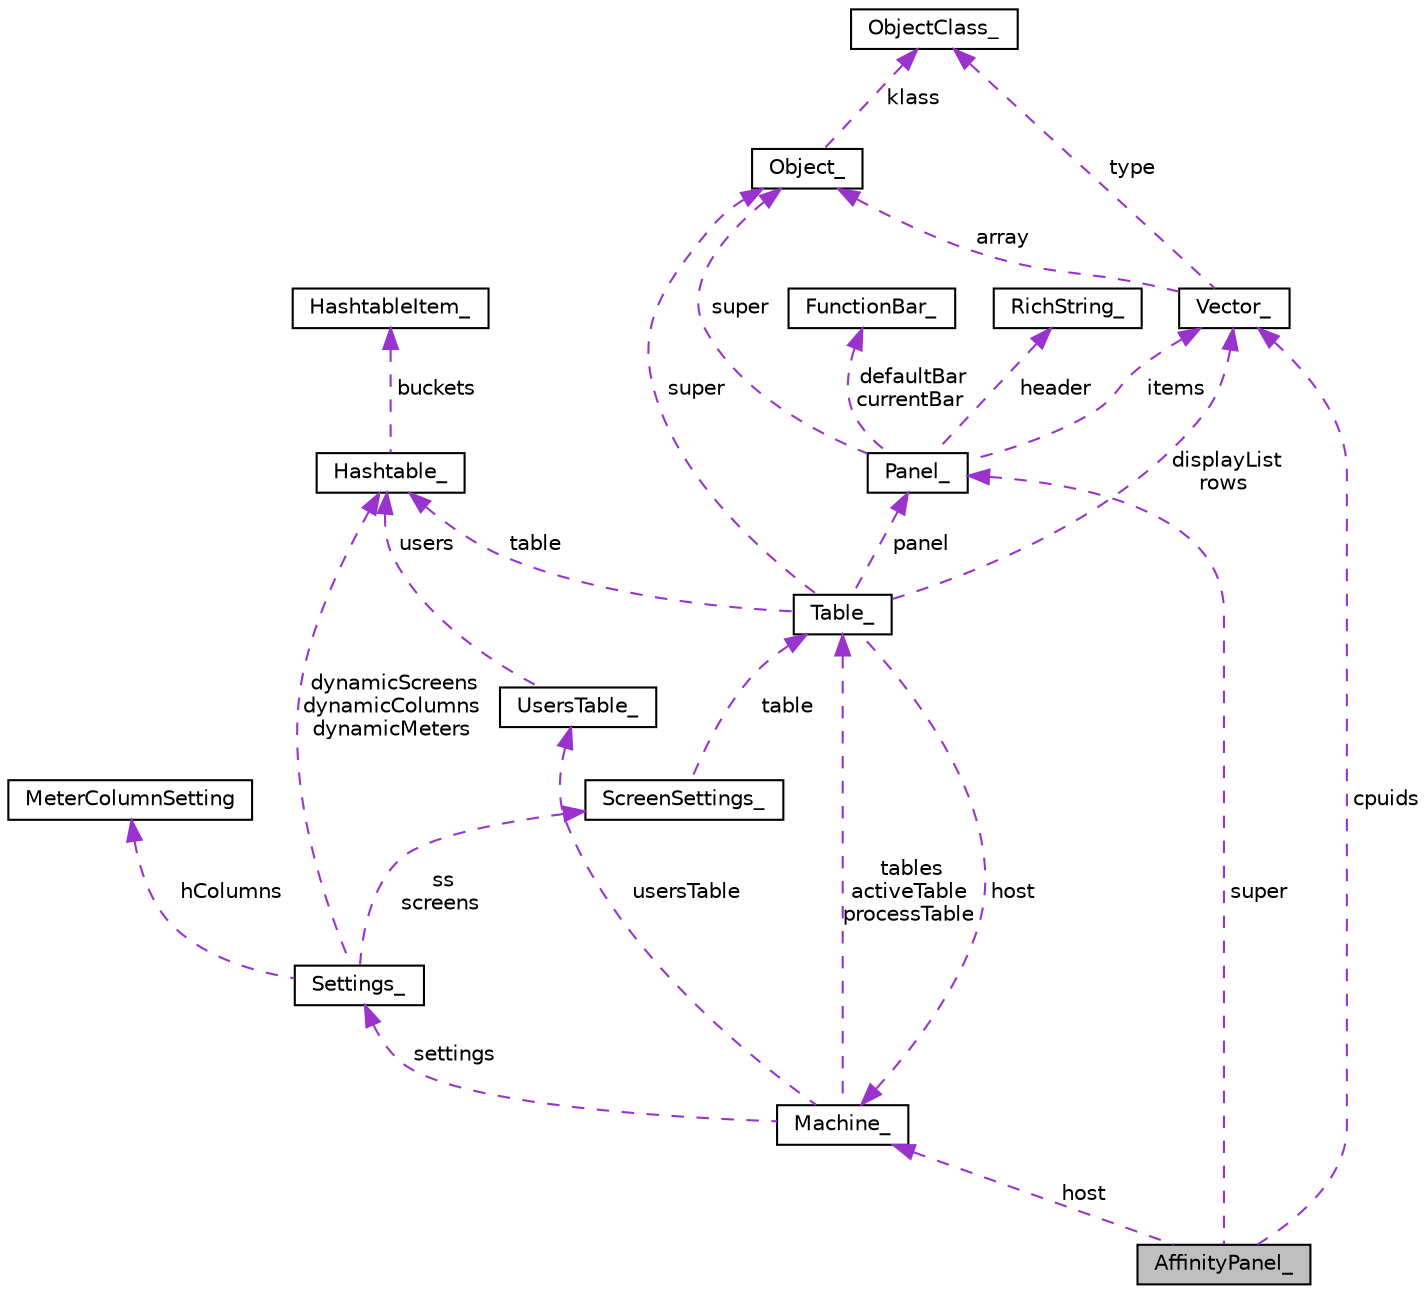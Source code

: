 digraph "AffinityPanel_"
{
  edge [fontname="Helvetica",fontsize="10",labelfontname="Helvetica",labelfontsize="10"];
  node [fontname="Helvetica",fontsize="10",shape=record];
  Node1 [label="AffinityPanel_",height=0.2,width=0.4,color="black", fillcolor="grey75", style="filled", fontcolor="black"];
  Node2 -> Node1 [dir="back",color="darkorchid3",fontsize="10",style="dashed",label=" cpuids" ,fontname="Helvetica"];
  Node2 [label="Vector_",height=0.2,width=0.4,color="black", fillcolor="white", style="filled",URL="$structVector__.html"];
  Node3 -> Node2 [dir="back",color="darkorchid3",fontsize="10",style="dashed",label=" type" ,fontname="Helvetica"];
  Node3 [label="ObjectClass_",height=0.2,width=0.4,color="black", fillcolor="white", style="filled",URL="$structObjectClass__.html"];
  Node4 -> Node2 [dir="back",color="darkorchid3",fontsize="10",style="dashed",label=" array" ,fontname="Helvetica"];
  Node4 [label="Object_",height=0.2,width=0.4,color="black", fillcolor="white", style="filled",URL="$structObject__.html"];
  Node3 -> Node4 [dir="back",color="darkorchid3",fontsize="10",style="dashed",label=" klass" ,fontname="Helvetica"];
  Node5 -> Node1 [dir="back",color="darkorchid3",fontsize="10",style="dashed",label=" host" ,fontname="Helvetica"];
  Node5 [label="Machine_",height=0.2,width=0.4,color="black", fillcolor="white", style="filled",URL="$structMachine__.html"];
  Node6 -> Node5 [dir="back",color="darkorchid3",fontsize="10",style="dashed",label=" tables\nactiveTable\nprocessTable" ,fontname="Helvetica"];
  Node6 [label="Table_",height=0.2,width=0.4,color="black", fillcolor="white", style="filled",URL="$structTable__.html"];
  Node2 -> Node6 [dir="back",color="darkorchid3",fontsize="10",style="dashed",label=" displayList\nrows" ,fontname="Helvetica"];
  Node5 -> Node6 [dir="back",color="darkorchid3",fontsize="10",style="dashed",label=" host" ,fontname="Helvetica"];
  Node7 -> Node6 [dir="back",color="darkorchid3",fontsize="10",style="dashed",label=" table" ,fontname="Helvetica"];
  Node7 [label="Hashtable_",height=0.2,width=0.4,color="black", fillcolor="white", style="filled",URL="$structHashtable__.html"];
  Node8 -> Node7 [dir="back",color="darkorchid3",fontsize="10",style="dashed",label=" buckets" ,fontname="Helvetica"];
  Node8 [label="HashtableItem_",height=0.2,width=0.4,color="black", fillcolor="white", style="filled",URL="$structHashtableItem__.html"];
  Node9 -> Node6 [dir="back",color="darkorchid3",fontsize="10",style="dashed",label=" panel" ,fontname="Helvetica"];
  Node9 [label="Panel_",height=0.2,width=0.4,color="black", fillcolor="white", style="filled",URL="$structPanel__.html"];
  Node2 -> Node9 [dir="back",color="darkorchid3",fontsize="10",style="dashed",label=" items" ,fontname="Helvetica"];
  Node10 -> Node9 [dir="back",color="darkorchid3",fontsize="10",style="dashed",label=" header" ,fontname="Helvetica"];
  Node10 [label="RichString_",height=0.2,width=0.4,color="black", fillcolor="white", style="filled",URL="$structRichString__.html"];
  Node11 -> Node9 [dir="back",color="darkorchid3",fontsize="10",style="dashed",label=" defaultBar\ncurrentBar" ,fontname="Helvetica"];
  Node11 [label="FunctionBar_",height=0.2,width=0.4,color="black", fillcolor="white", style="filled",URL="$structFunctionBar__.html"];
  Node4 -> Node9 [dir="back",color="darkorchid3",fontsize="10",style="dashed",label=" super" ,fontname="Helvetica"];
  Node4 -> Node6 [dir="back",color="darkorchid3",fontsize="10",style="dashed",label=" super" ,fontname="Helvetica"];
  Node12 -> Node5 [dir="back",color="darkorchid3",fontsize="10",style="dashed",label=" settings" ,fontname="Helvetica"];
  Node12 [label="Settings_",height=0.2,width=0.4,color="black", fillcolor="white", style="filled",URL="$structSettings__.html"];
  Node13 -> Node12 [dir="back",color="darkorchid3",fontsize="10",style="dashed",label=" ss\nscreens" ,fontname="Helvetica"];
  Node13 [label="ScreenSettings_",height=0.2,width=0.4,color="black", fillcolor="white", style="filled",URL="$structScreenSettings__.html"];
  Node6 -> Node13 [dir="back",color="darkorchid3",fontsize="10",style="dashed",label=" table" ,fontname="Helvetica"];
  Node7 -> Node12 [dir="back",color="darkorchid3",fontsize="10",style="dashed",label=" dynamicScreens\ndynamicColumns\ndynamicMeters" ,fontname="Helvetica"];
  Node14 -> Node12 [dir="back",color="darkorchid3",fontsize="10",style="dashed",label=" hColumns" ,fontname="Helvetica"];
  Node14 [label="MeterColumnSetting",height=0.2,width=0.4,color="black", fillcolor="white", style="filled",URL="$structMeterColumnSetting.html"];
  Node15 -> Node5 [dir="back",color="darkorchid3",fontsize="10",style="dashed",label=" usersTable" ,fontname="Helvetica"];
  Node15 [label="UsersTable_",height=0.2,width=0.4,color="black", fillcolor="white", style="filled",URL="$structUsersTable__.html"];
  Node7 -> Node15 [dir="back",color="darkorchid3",fontsize="10",style="dashed",label=" users" ,fontname="Helvetica"];
  Node9 -> Node1 [dir="back",color="darkorchid3",fontsize="10",style="dashed",label=" super" ,fontname="Helvetica"];
}
